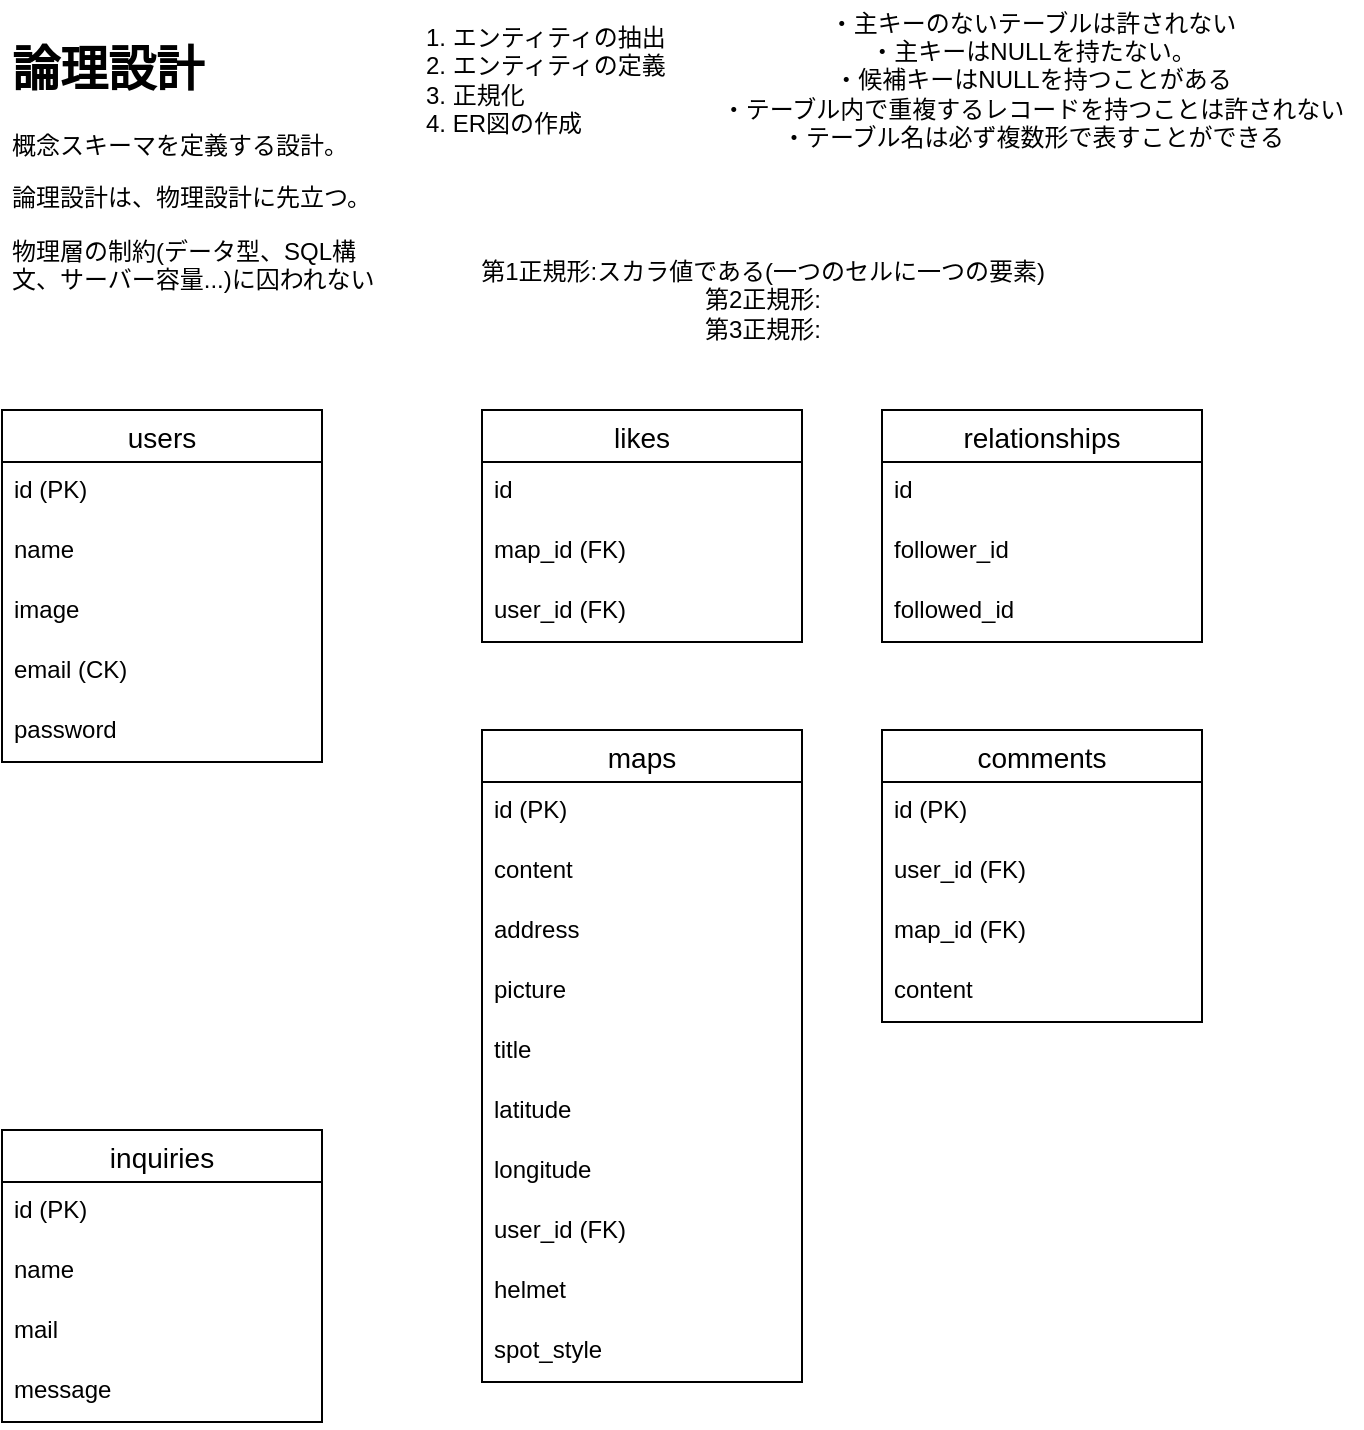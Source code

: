 <mxfile version="14.3.0" type="github">
  <diagram id="C5RBs43oDa-KdzZeNtuy" name="Page-1">
    <mxGraphModel dx="905" dy="1814" grid="1" gridSize="10" guides="1" tooltips="1" connect="1" arrows="1" fold="1" page="1" pageScale="1" pageWidth="827" pageHeight="1169" math="0" shadow="0">
      <root>
        <mxCell id="WIyWlLk6GJQsqaUBKTNV-0" />
        <mxCell id="WIyWlLk6GJQsqaUBKTNV-1" parent="WIyWlLk6GJQsqaUBKTNV-0" />
        <mxCell id="j5EvmvPdPxWesLOsgkeJ-0" value="第1正規形:スカラ値である(一つのセルに一つの要素)&lt;br&gt;第2正規形:&lt;br&gt;第3正規形:" style="text;html=1;align=center;verticalAlign=middle;resizable=0;points=[];autosize=1;" vertex="1" parent="WIyWlLk6GJQsqaUBKTNV-1">
          <mxGeometry x="350" y="120" width="300" height="50" as="geometry" />
        </mxCell>
        <mxCell id="j5EvmvPdPxWesLOsgkeJ-2" value="comments" style="swimlane;fontStyle=0;childLayout=stackLayout;horizontal=1;startSize=26;horizontalStack=0;resizeParent=1;resizeParentMax=0;resizeLast=0;collapsible=1;marginBottom=0;align=center;fontSize=14;" vertex="1" parent="WIyWlLk6GJQsqaUBKTNV-1">
          <mxGeometry x="560" y="360" width="160" height="146" as="geometry" />
        </mxCell>
        <mxCell id="j5EvmvPdPxWesLOsgkeJ-3" value="id (PK)" style="text;strokeColor=none;fillColor=none;spacingLeft=4;spacingRight=4;overflow=hidden;rotatable=0;points=[[0,0.5],[1,0.5]];portConstraint=eastwest;fontSize=12;" vertex="1" parent="j5EvmvPdPxWesLOsgkeJ-2">
          <mxGeometry y="26" width="160" height="30" as="geometry" />
        </mxCell>
        <mxCell id="j5EvmvPdPxWesLOsgkeJ-4" value="user_id (FK)" style="text;strokeColor=none;fillColor=none;spacingLeft=4;spacingRight=4;overflow=hidden;rotatable=0;points=[[0,0.5],[1,0.5]];portConstraint=eastwest;fontSize=12;" vertex="1" parent="j5EvmvPdPxWesLOsgkeJ-2">
          <mxGeometry y="56" width="160" height="30" as="geometry" />
        </mxCell>
        <mxCell id="j5EvmvPdPxWesLOsgkeJ-5" value="map_id (FK)" style="text;strokeColor=none;fillColor=none;spacingLeft=4;spacingRight=4;overflow=hidden;rotatable=0;points=[[0,0.5],[1,0.5]];portConstraint=eastwest;fontSize=12;" vertex="1" parent="j5EvmvPdPxWesLOsgkeJ-2">
          <mxGeometry y="86" width="160" height="30" as="geometry" />
        </mxCell>
        <mxCell id="j5EvmvPdPxWesLOsgkeJ-55" value="content" style="text;strokeColor=none;fillColor=none;spacingLeft=4;spacingRight=4;overflow=hidden;rotatable=0;points=[[0,0.5],[1,0.5]];portConstraint=eastwest;fontSize=12;" vertex="1" parent="j5EvmvPdPxWesLOsgkeJ-2">
          <mxGeometry y="116" width="160" height="30" as="geometry" />
        </mxCell>
        <mxCell id="j5EvmvPdPxWesLOsgkeJ-19" value="users" style="swimlane;fontStyle=0;childLayout=stackLayout;horizontal=1;startSize=26;horizontalStack=0;resizeParent=1;resizeParentMax=0;resizeLast=0;collapsible=1;marginBottom=0;align=center;fontSize=14;" vertex="1" parent="WIyWlLk6GJQsqaUBKTNV-1">
          <mxGeometry x="120" y="200" width="160" height="176" as="geometry" />
        </mxCell>
        <mxCell id="j5EvmvPdPxWesLOsgkeJ-20" value="id (PK)" style="text;strokeColor=none;fillColor=none;spacingLeft=4;spacingRight=4;overflow=hidden;rotatable=0;points=[[0,0.5],[1,0.5]];portConstraint=eastwest;fontSize=12;" vertex="1" parent="j5EvmvPdPxWesLOsgkeJ-19">
          <mxGeometry y="26" width="160" height="30" as="geometry" />
        </mxCell>
        <mxCell id="j5EvmvPdPxWesLOsgkeJ-22" value="name" style="text;strokeColor=none;fillColor=none;spacingLeft=4;spacingRight=4;overflow=hidden;rotatable=0;points=[[0,0.5],[1,0.5]];portConstraint=eastwest;fontSize=12;" vertex="1" parent="j5EvmvPdPxWesLOsgkeJ-19">
          <mxGeometry y="56" width="160" height="30" as="geometry" />
        </mxCell>
        <mxCell id="j5EvmvPdPxWesLOsgkeJ-56" value="image" style="text;strokeColor=none;fillColor=none;spacingLeft=4;spacingRight=4;overflow=hidden;rotatable=0;points=[[0,0.5],[1,0.5]];portConstraint=eastwest;fontSize=12;" vertex="1" parent="j5EvmvPdPxWesLOsgkeJ-19">
          <mxGeometry y="86" width="160" height="30" as="geometry" />
        </mxCell>
        <mxCell id="j5EvmvPdPxWesLOsgkeJ-57" value="email (CK)" style="text;strokeColor=none;fillColor=none;spacingLeft=4;spacingRight=4;overflow=hidden;rotatable=0;points=[[0,0.5],[1,0.5]];portConstraint=eastwest;fontSize=12;" vertex="1" parent="j5EvmvPdPxWesLOsgkeJ-19">
          <mxGeometry y="116" width="160" height="30" as="geometry" />
        </mxCell>
        <mxCell id="j5EvmvPdPxWesLOsgkeJ-58" value="password" style="text;strokeColor=none;fillColor=none;spacingLeft=4;spacingRight=4;overflow=hidden;rotatable=0;points=[[0,0.5],[1,0.5]];portConstraint=eastwest;fontSize=12;" vertex="1" parent="j5EvmvPdPxWesLOsgkeJ-19">
          <mxGeometry y="146" width="160" height="30" as="geometry" />
        </mxCell>
        <mxCell id="j5EvmvPdPxWesLOsgkeJ-23" value="inquiries" style="swimlane;fontStyle=0;childLayout=stackLayout;horizontal=1;startSize=26;horizontalStack=0;resizeParent=1;resizeParentMax=0;resizeLast=0;collapsible=1;marginBottom=0;align=center;fontSize=14;" vertex="1" parent="WIyWlLk6GJQsqaUBKTNV-1">
          <mxGeometry x="120" y="560" width="160" height="146" as="geometry" />
        </mxCell>
        <mxCell id="j5EvmvPdPxWesLOsgkeJ-24" value="id (PK)" style="text;strokeColor=none;fillColor=none;spacingLeft=4;spacingRight=4;overflow=hidden;rotatable=0;points=[[0,0.5],[1,0.5]];portConstraint=eastwest;fontSize=12;" vertex="1" parent="j5EvmvPdPxWesLOsgkeJ-23">
          <mxGeometry y="26" width="160" height="30" as="geometry" />
        </mxCell>
        <mxCell id="j5EvmvPdPxWesLOsgkeJ-25" value="name" style="text;strokeColor=none;fillColor=none;spacingLeft=4;spacingRight=4;overflow=hidden;rotatable=0;points=[[0,0.5],[1,0.5]];portConstraint=eastwest;fontSize=12;" vertex="1" parent="j5EvmvPdPxWesLOsgkeJ-23">
          <mxGeometry y="56" width="160" height="30" as="geometry" />
        </mxCell>
        <mxCell id="j5EvmvPdPxWesLOsgkeJ-54" value="mail" style="text;strokeColor=none;fillColor=none;spacingLeft=4;spacingRight=4;overflow=hidden;rotatable=0;points=[[0,0.5],[1,0.5]];portConstraint=eastwest;fontSize=12;" vertex="1" parent="j5EvmvPdPxWesLOsgkeJ-23">
          <mxGeometry y="86" width="160" height="30" as="geometry" />
        </mxCell>
        <mxCell id="j5EvmvPdPxWesLOsgkeJ-26" value="message" style="text;strokeColor=none;fillColor=none;spacingLeft=4;spacingRight=4;overflow=hidden;rotatable=0;points=[[0,0.5],[1,0.5]];portConstraint=eastwest;fontSize=12;" vertex="1" parent="j5EvmvPdPxWesLOsgkeJ-23">
          <mxGeometry y="116" width="160" height="30" as="geometry" />
        </mxCell>
        <mxCell id="j5EvmvPdPxWesLOsgkeJ-27" value="likes" style="swimlane;fontStyle=0;childLayout=stackLayout;horizontal=1;startSize=26;horizontalStack=0;resizeParent=1;resizeParentMax=0;resizeLast=0;collapsible=1;marginBottom=0;align=center;fontSize=14;" vertex="1" parent="WIyWlLk6GJQsqaUBKTNV-1">
          <mxGeometry x="360" y="200" width="160" height="116" as="geometry" />
        </mxCell>
        <mxCell id="j5EvmvPdPxWesLOsgkeJ-28" value="id" style="text;strokeColor=none;fillColor=none;spacingLeft=4;spacingRight=4;overflow=hidden;rotatable=0;points=[[0,0.5],[1,0.5]];portConstraint=eastwest;fontSize=12;" vertex="1" parent="j5EvmvPdPxWesLOsgkeJ-27">
          <mxGeometry y="26" width="160" height="30" as="geometry" />
        </mxCell>
        <mxCell id="j5EvmvPdPxWesLOsgkeJ-29" value="map_id (FK)" style="text;strokeColor=none;fillColor=none;spacingLeft=4;spacingRight=4;overflow=hidden;rotatable=0;points=[[0,0.5],[1,0.5]];portConstraint=eastwest;fontSize=12;" vertex="1" parent="j5EvmvPdPxWesLOsgkeJ-27">
          <mxGeometry y="56" width="160" height="30" as="geometry" />
        </mxCell>
        <mxCell id="j5EvmvPdPxWesLOsgkeJ-30" value="user_id (FK)" style="text;strokeColor=none;fillColor=none;spacingLeft=4;spacingRight=4;overflow=hidden;rotatable=0;points=[[0,0.5],[1,0.5]];portConstraint=eastwest;fontSize=12;" vertex="1" parent="j5EvmvPdPxWesLOsgkeJ-27">
          <mxGeometry y="86" width="160" height="30" as="geometry" />
        </mxCell>
        <mxCell id="j5EvmvPdPxWesLOsgkeJ-31" value="maps" style="swimlane;fontStyle=0;childLayout=stackLayout;horizontal=1;startSize=26;horizontalStack=0;resizeParent=1;resizeParentMax=0;resizeLast=0;collapsible=1;marginBottom=0;align=center;fontSize=14;" vertex="1" parent="WIyWlLk6GJQsqaUBKTNV-1">
          <mxGeometry x="360" y="360" width="160" height="326" as="geometry" />
        </mxCell>
        <mxCell id="j5EvmvPdPxWesLOsgkeJ-32" value="id (PK)" style="text;strokeColor=none;fillColor=none;spacingLeft=4;spacingRight=4;overflow=hidden;rotatable=0;points=[[0,0.5],[1,0.5]];portConstraint=eastwest;fontSize=12;" vertex="1" parent="j5EvmvPdPxWesLOsgkeJ-31">
          <mxGeometry y="26" width="160" height="30" as="geometry" />
        </mxCell>
        <mxCell id="j5EvmvPdPxWesLOsgkeJ-46" value="content" style="text;strokeColor=none;fillColor=none;spacingLeft=4;spacingRight=4;overflow=hidden;rotatable=0;points=[[0,0.5],[1,0.5]];portConstraint=eastwest;fontSize=12;" vertex="1" parent="j5EvmvPdPxWesLOsgkeJ-31">
          <mxGeometry y="56" width="160" height="30" as="geometry" />
        </mxCell>
        <mxCell id="j5EvmvPdPxWesLOsgkeJ-33" value="address&#xa;" style="text;strokeColor=none;fillColor=none;spacingLeft=4;spacingRight=4;overflow=hidden;rotatable=0;points=[[0,0.5],[1,0.5]];portConstraint=eastwest;fontSize=12;" vertex="1" parent="j5EvmvPdPxWesLOsgkeJ-31">
          <mxGeometry y="86" width="160" height="30" as="geometry" />
        </mxCell>
        <mxCell id="j5EvmvPdPxWesLOsgkeJ-49" value="picture" style="text;strokeColor=none;fillColor=none;spacingLeft=4;spacingRight=4;overflow=hidden;rotatable=0;points=[[0,0.5],[1,0.5]];portConstraint=eastwest;fontSize=12;" vertex="1" parent="j5EvmvPdPxWesLOsgkeJ-31">
          <mxGeometry y="116" width="160" height="30" as="geometry" />
        </mxCell>
        <mxCell id="j5EvmvPdPxWesLOsgkeJ-53" value="title" style="text;strokeColor=none;fillColor=none;spacingLeft=4;spacingRight=4;overflow=hidden;rotatable=0;points=[[0,0.5],[1,0.5]];portConstraint=eastwest;fontSize=12;" vertex="1" parent="j5EvmvPdPxWesLOsgkeJ-31">
          <mxGeometry y="146" width="160" height="30" as="geometry" />
        </mxCell>
        <mxCell id="j5EvmvPdPxWesLOsgkeJ-34" value="latitude&#xa;" style="text;strokeColor=none;fillColor=none;spacingLeft=4;spacingRight=4;overflow=hidden;rotatable=0;points=[[0,0.5],[1,0.5]];portConstraint=eastwest;fontSize=12;" vertex="1" parent="j5EvmvPdPxWesLOsgkeJ-31">
          <mxGeometry y="176" width="160" height="30" as="geometry" />
        </mxCell>
        <mxCell id="j5EvmvPdPxWesLOsgkeJ-48" value="longitude" style="text;strokeColor=none;fillColor=none;spacingLeft=4;spacingRight=4;overflow=hidden;rotatable=0;points=[[0,0.5],[1,0.5]];portConstraint=eastwest;fontSize=12;" vertex="1" parent="j5EvmvPdPxWesLOsgkeJ-31">
          <mxGeometry y="206" width="160" height="30" as="geometry" />
        </mxCell>
        <mxCell id="j5EvmvPdPxWesLOsgkeJ-50" value="user_id (FK)" style="text;strokeColor=none;fillColor=none;spacingLeft=4;spacingRight=4;overflow=hidden;rotatable=0;points=[[0,0.5],[1,0.5]];portConstraint=eastwest;fontSize=12;" vertex="1" parent="j5EvmvPdPxWesLOsgkeJ-31">
          <mxGeometry y="236" width="160" height="30" as="geometry" />
        </mxCell>
        <mxCell id="j5EvmvPdPxWesLOsgkeJ-52" value="helmet" style="text;strokeColor=none;fillColor=none;spacingLeft=4;spacingRight=4;overflow=hidden;rotatable=0;points=[[0,0.5],[1,0.5]];portConstraint=eastwest;fontSize=12;" vertex="1" parent="j5EvmvPdPxWesLOsgkeJ-31">
          <mxGeometry y="266" width="160" height="30" as="geometry" />
        </mxCell>
        <mxCell id="j5EvmvPdPxWesLOsgkeJ-51" value="spot_style" style="text;strokeColor=none;fillColor=none;spacingLeft=4;spacingRight=4;overflow=hidden;rotatable=0;points=[[0,0.5],[1,0.5]];portConstraint=eastwest;fontSize=12;" vertex="1" parent="j5EvmvPdPxWesLOsgkeJ-31">
          <mxGeometry y="296" width="160" height="30" as="geometry" />
        </mxCell>
        <mxCell id="j5EvmvPdPxWesLOsgkeJ-35" value="relationships" style="swimlane;fontStyle=0;childLayout=stackLayout;horizontal=1;startSize=26;horizontalStack=0;resizeParent=1;resizeParentMax=0;resizeLast=0;collapsible=1;marginBottom=0;align=center;fontSize=14;" vertex="1" parent="WIyWlLk6GJQsqaUBKTNV-1">
          <mxGeometry x="560" y="200" width="160" height="116" as="geometry" />
        </mxCell>
        <mxCell id="j5EvmvPdPxWesLOsgkeJ-36" value="id" style="text;strokeColor=none;fillColor=none;spacingLeft=4;spacingRight=4;overflow=hidden;rotatable=0;points=[[0,0.5],[1,0.5]];portConstraint=eastwest;fontSize=12;" vertex="1" parent="j5EvmvPdPxWesLOsgkeJ-35">
          <mxGeometry y="26" width="160" height="30" as="geometry" />
        </mxCell>
        <mxCell id="j5EvmvPdPxWesLOsgkeJ-37" value="follower_id" style="text;strokeColor=none;fillColor=none;spacingLeft=4;spacingRight=4;overflow=hidden;rotatable=0;points=[[0,0.5],[1,0.5]];portConstraint=eastwest;fontSize=12;" vertex="1" parent="j5EvmvPdPxWesLOsgkeJ-35">
          <mxGeometry y="56" width="160" height="30" as="geometry" />
        </mxCell>
        <mxCell id="j5EvmvPdPxWesLOsgkeJ-38" value="followed_id" style="text;strokeColor=none;fillColor=none;spacingLeft=4;spacingRight=4;overflow=hidden;rotatable=0;points=[[0,0.5],[1,0.5]];portConstraint=eastwest;fontSize=12;" vertex="1" parent="j5EvmvPdPxWesLOsgkeJ-35">
          <mxGeometry y="86" width="160" height="30" as="geometry" />
        </mxCell>
        <mxCell id="j5EvmvPdPxWesLOsgkeJ-69" value="&lt;h1&gt;論理設計&lt;/h1&gt;&lt;p&gt;概念スキーマを定義する設計。&lt;/p&gt;&lt;p&gt;論理設計は、物理設計に先立つ。&lt;/p&gt;&lt;p&gt;物理層の制約(データ型、SQL構文、サーバー容量...)に囚われない&lt;/p&gt;" style="text;html=1;strokeColor=none;fillColor=none;spacing=5;spacingTop=-20;whiteSpace=wrap;overflow=hidden;rounded=0;" vertex="1" parent="WIyWlLk6GJQsqaUBKTNV-1">
          <mxGeometry x="120" y="10" width="190" height="140" as="geometry" />
        </mxCell>
        <mxCell id="j5EvmvPdPxWesLOsgkeJ-70" value="1. エンティティの抽出&lt;br&gt;2. エンティティの定義&lt;br&gt;3. 正規化&lt;br&gt;4. ER図の作成" style="text;whiteSpace=wrap;html=1;" vertex="1" parent="WIyWlLk6GJQsqaUBKTNV-1">
          <mxGeometry x="330" width="130" height="80" as="geometry" />
        </mxCell>
        <mxCell id="j5EvmvPdPxWesLOsgkeJ-71" value="・主キーのないテーブルは許されない&lt;br&gt;・主キーはNULLを持たない。&lt;br&gt;・候補キーはNULLを持つことがある&lt;br&gt;・テーブル内で重複するレコードを持つことは許されない&lt;br&gt;・テーブル名は必ず複数形で表すことができる" style="text;html=1;align=center;verticalAlign=middle;resizable=0;points=[];autosize=1;" vertex="1" parent="WIyWlLk6GJQsqaUBKTNV-1">
          <mxGeometry x="470" y="-5" width="330" height="80" as="geometry" />
        </mxCell>
      </root>
    </mxGraphModel>
  </diagram>
</mxfile>
